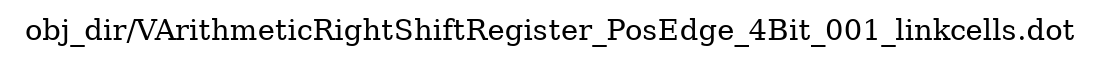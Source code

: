 digraph v3graph {
	graph	[label="obj_dir/VArithmeticRightShiftRegister_PosEdge_4Bit_001_linkcells.dot",
		 labelloc=t, labeljust=l,
		 //size="7.5,10",
		 rankdir=TB];
}
